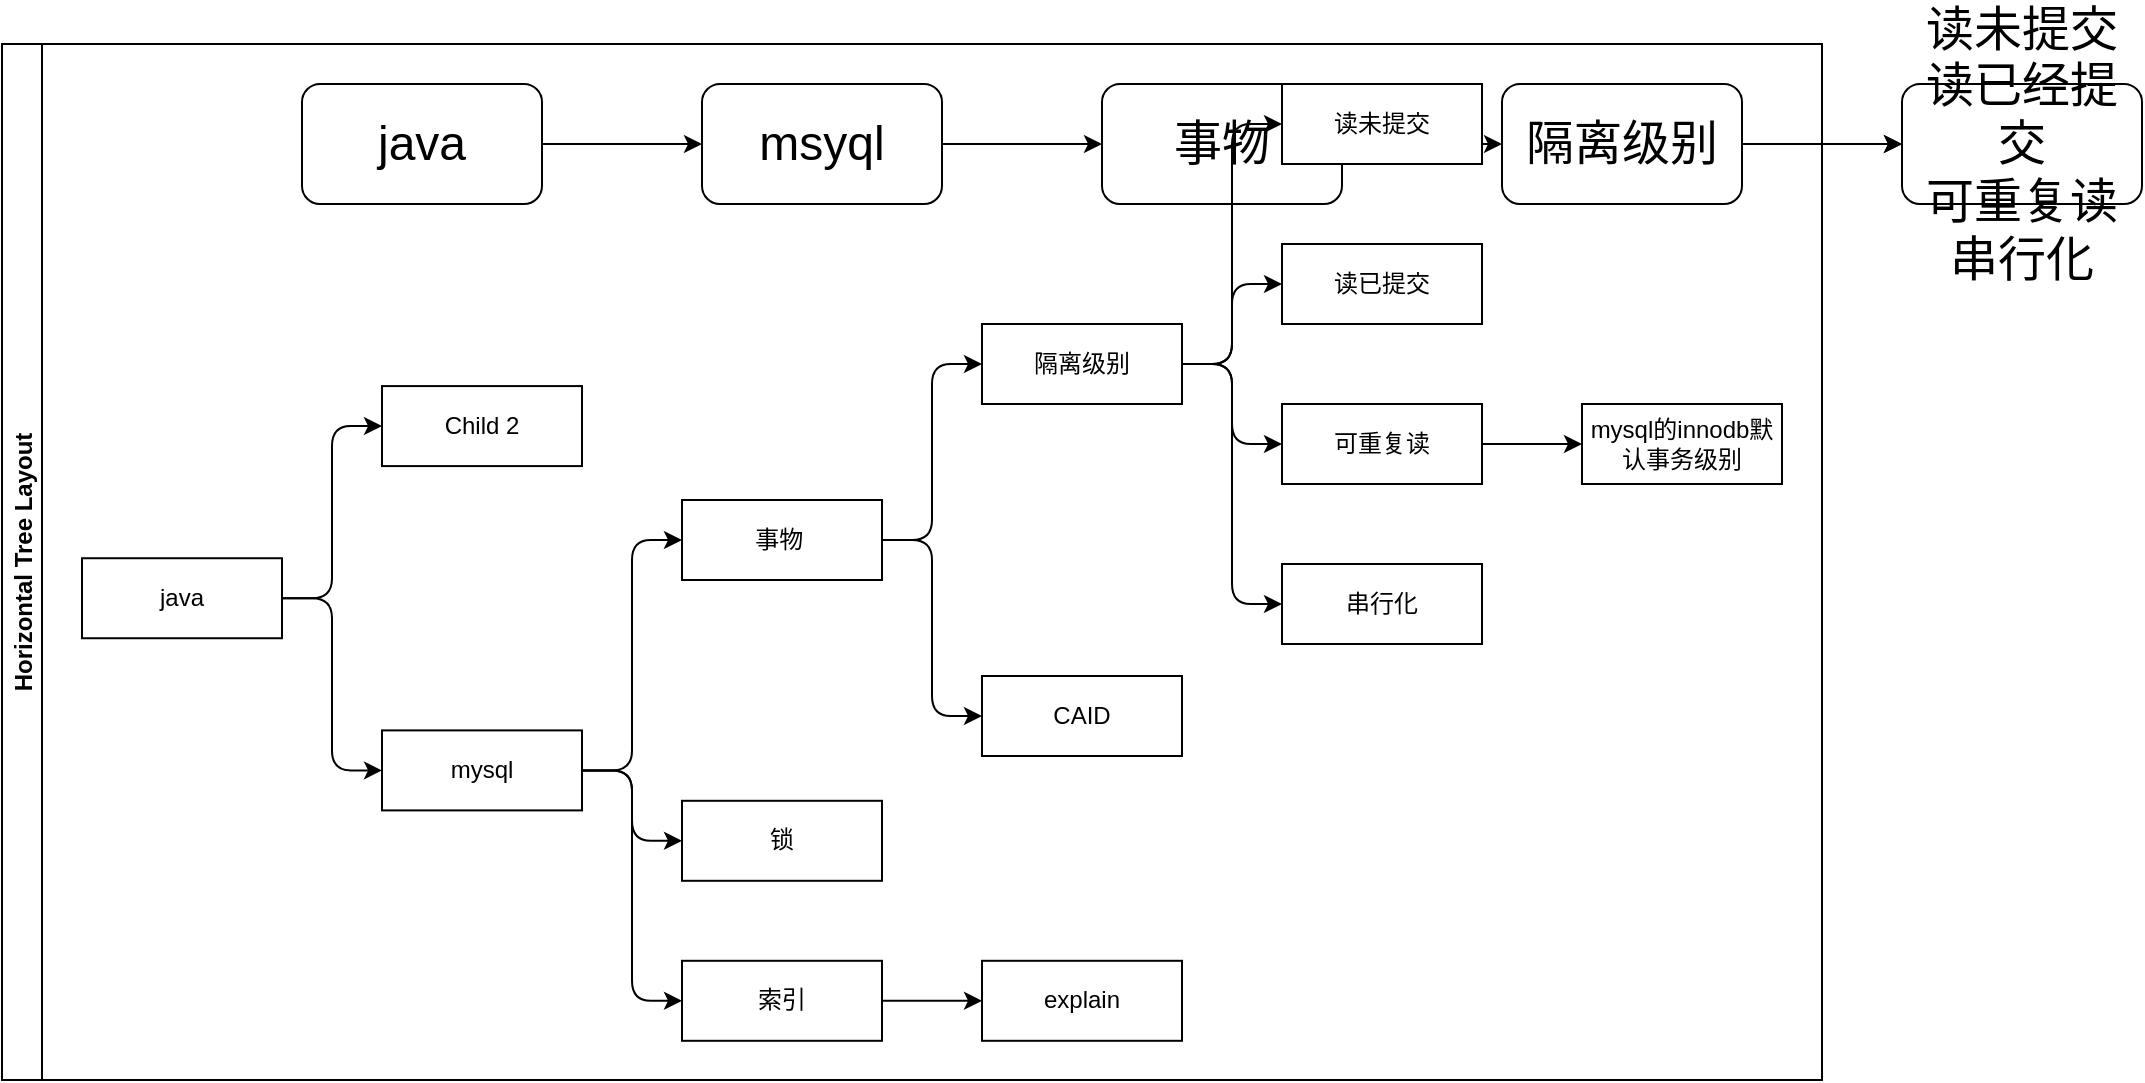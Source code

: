 <mxfile version="24.2.1" type="github">
  <diagram name="第 1 页" id="d7LVQOr1oju6fBaIDHd5">
    <mxGraphModel dx="1405" dy="800" grid="1" gridSize="10" guides="1" tooltips="1" connect="1" arrows="1" fold="1" page="1" pageScale="1" pageWidth="827" pageHeight="1169" math="0" shadow="0">
      <root>
        <mxCell id="0" />
        <mxCell id="1" parent="0" />
        <mxCell id="vokECpH0RvWYXa4G8-1y-276" value="" style="edgeStyle=orthogonalEdgeStyle;rounded=0;orthogonalLoop=1;jettySize=auto;html=1;" edge="1" parent="1" source="vokECpH0RvWYXa4G8-1y-270" target="vokECpH0RvWYXa4G8-1y-275">
          <mxGeometry relative="1" as="geometry" />
        </mxCell>
        <mxCell id="vokECpH0RvWYXa4G8-1y-270" value="&lt;font style=&quot;font-size: 24px;&quot;&gt;java&lt;/font&gt;" style="rounded=1;whiteSpace=wrap;html=1;treeFolding=1;treeMoving=1;" vertex="1" parent="1">
          <mxGeometry x="670" y="220" width="120" height="60" as="geometry" />
        </mxCell>
        <mxCell id="vokECpH0RvWYXa4G8-1y-278" value="" style="edgeStyle=orthogonalEdgeStyle;rounded=0;orthogonalLoop=1;jettySize=auto;html=1;" edge="1" parent="1" source="vokECpH0RvWYXa4G8-1y-275" target="vokECpH0RvWYXa4G8-1y-277">
          <mxGeometry relative="1" as="geometry" />
        </mxCell>
        <mxCell id="vokECpH0RvWYXa4G8-1y-275" value="&lt;font style=&quot;font-size: 24px;&quot;&gt;msyql&lt;/font&gt;" style="rounded=1;whiteSpace=wrap;html=1;" vertex="1" parent="1">
          <mxGeometry x="870" y="220" width="120" height="60" as="geometry" />
        </mxCell>
        <mxCell id="vokECpH0RvWYXa4G8-1y-280" value="" style="edgeStyle=orthogonalEdgeStyle;rounded=0;orthogonalLoop=1;jettySize=auto;html=1;" edge="1" parent="1" source="vokECpH0RvWYXa4G8-1y-277" target="vokECpH0RvWYXa4G8-1y-279">
          <mxGeometry relative="1" as="geometry" />
        </mxCell>
        <mxCell id="vokECpH0RvWYXa4G8-1y-277" value="&lt;span style=&quot;font-size: 24px;&quot;&gt;事物&lt;/span&gt;" style="rounded=1;whiteSpace=wrap;html=1;" vertex="1" parent="1">
          <mxGeometry x="1070" y="220" width="120" height="60" as="geometry" />
        </mxCell>
        <mxCell id="vokECpH0RvWYXa4G8-1y-282" value="" style="edgeStyle=orthogonalEdgeStyle;rounded=0;orthogonalLoop=1;jettySize=auto;html=1;" edge="1" parent="1" source="vokECpH0RvWYXa4G8-1y-279" target="vokECpH0RvWYXa4G8-1y-281">
          <mxGeometry relative="1" as="geometry" />
        </mxCell>
        <mxCell id="vokECpH0RvWYXa4G8-1y-283" value="" style="edgeStyle=orthogonalEdgeStyle;rounded=0;orthogonalLoop=1;jettySize=auto;html=1;" edge="1" parent="1" source="vokECpH0RvWYXa4G8-1y-279" target="vokECpH0RvWYXa4G8-1y-281">
          <mxGeometry relative="1" as="geometry" />
        </mxCell>
        <mxCell id="vokECpH0RvWYXa4G8-1y-279" value="&lt;span style=&quot;font-size: 24px;&quot;&gt;隔离级别&lt;/span&gt;" style="rounded=1;whiteSpace=wrap;html=1;" vertex="1" parent="1">
          <mxGeometry x="1270" y="220" width="120" height="60" as="geometry" />
        </mxCell>
        <mxCell id="vokECpH0RvWYXa4G8-1y-281" value="&lt;span style=&quot;font-size: 24px;&quot;&gt;读未提交&lt;/span&gt;&lt;div&gt;&lt;span style=&quot;font-size: 24px;&quot;&gt;读已经提交&lt;/span&gt;&lt;/div&gt;&lt;div&gt;&lt;span style=&quot;font-size: 24px;&quot;&gt;可重复读&lt;/span&gt;&lt;/div&gt;&lt;div&gt;&lt;span style=&quot;font-size: 24px;&quot;&gt;串行化&lt;/span&gt;&lt;/div&gt;" style="rounded=1;whiteSpace=wrap;html=1;" vertex="1" parent="1">
          <mxGeometry x="1470" y="220" width="120" height="60" as="geometry" />
        </mxCell>
        <mxCell id="vokECpH0RvWYXa4G8-1y-286" value="Horizontal Tree Layout" style="swimlane;startSize=20;horizontal=0;childLayout=treeLayout;horizontalTree=1;resizable=0;containerType=tree;fontSize=12;" vertex="1" parent="1">
          <mxGeometry x="520" y="200" width="910" height="518" as="geometry" />
        </mxCell>
        <mxCell id="vokECpH0RvWYXa4G8-1y-287" value="java" style="whiteSpace=wrap;html=1;treeFolding=1;" vertex="1" parent="vokECpH0RvWYXa4G8-1y-286">
          <mxGeometry x="40" y="257.12" width="100" height="40" as="geometry" />
        </mxCell>
        <mxCell id="vokECpH0RvWYXa4G8-1y-288" value="mysql" style="whiteSpace=wrap;html=1;treeFolding=1;" vertex="1" parent="vokECpH0RvWYXa4G8-1y-286">
          <mxGeometry x="190" y="343.2" width="100" height="40" as="geometry" />
        </mxCell>
        <mxCell id="vokECpH0RvWYXa4G8-1y-289" value="" style="edgeStyle=elbowEdgeStyle;elbow=horizontal;html=1;rounded=1;curved=0;sourcePerimeterSpacing=0;targetPerimeterSpacing=0;startSize=6;endSize=6;" edge="1" parent="vokECpH0RvWYXa4G8-1y-286" source="vokECpH0RvWYXa4G8-1y-287" target="vokECpH0RvWYXa4G8-1y-288">
          <mxGeometry relative="1" as="geometry" />
        </mxCell>
        <mxCell id="vokECpH0RvWYXa4G8-1y-290" value="Child 2" style="whiteSpace=wrap;html=1;treeFolding=1;" vertex="1" parent="vokECpH0RvWYXa4G8-1y-286">
          <mxGeometry x="190" y="171.04" width="100" height="40" as="geometry" />
        </mxCell>
        <mxCell id="vokECpH0RvWYXa4G8-1y-291" value="" style="edgeStyle=elbowEdgeStyle;elbow=horizontal;html=1;rounded=1;curved=0;sourcePerimeterSpacing=0;targetPerimeterSpacing=0;startSize=6;endSize=6;" edge="1" parent="vokECpH0RvWYXa4G8-1y-286" source="vokECpH0RvWYXa4G8-1y-287" target="vokECpH0RvWYXa4G8-1y-290">
          <mxGeometry relative="1" as="geometry" />
        </mxCell>
        <mxCell id="vokECpH0RvWYXa4G8-1y-303" value="" style="edgeStyle=elbowEdgeStyle;elbow=horizontal;html=1;rounded=1;curved=0;sourcePerimeterSpacing=0;targetPerimeterSpacing=0;startSize=6;endSize=6;" edge="1" target="vokECpH0RvWYXa4G8-1y-304" source="vokECpH0RvWYXa4G8-1y-288" parent="vokECpH0RvWYXa4G8-1y-286">
          <mxGeometry relative="1" as="geometry">
            <mxPoint x="670" y="372" as="sourcePoint" />
          </mxGeometry>
        </mxCell>
        <mxCell id="vokECpH0RvWYXa4G8-1y-304" value="事物&lt;span style=&quot;white-space: pre;&quot;&gt;&#x9;&lt;/span&gt;" style="whiteSpace=wrap;html=1;treeFolding=1;" vertex="1" parent="vokECpH0RvWYXa4G8-1y-286">
          <mxGeometry x="340" y="228" width="100" height="40" as="geometry" />
        </mxCell>
        <mxCell id="vokECpH0RvWYXa4G8-1y-305" value="" style="edgeStyle=elbowEdgeStyle;elbow=horizontal;html=1;rounded=1;curved=0;sourcePerimeterSpacing=0;targetPerimeterSpacing=0;startSize=6;endSize=6;" edge="1" target="vokECpH0RvWYXa4G8-1y-306" source="vokECpH0RvWYXa4G8-1y-288" parent="vokECpH0RvWYXa4G8-1y-286">
          <mxGeometry relative="1" as="geometry">
            <mxPoint x="820" y="412.0" as="sourcePoint" />
          </mxGeometry>
        </mxCell>
        <mxCell id="vokECpH0RvWYXa4G8-1y-306" value="锁" style="whiteSpace=wrap;html=1;treeFolding=1;" vertex="1" parent="vokECpH0RvWYXa4G8-1y-286">
          <mxGeometry x="340" y="378.4" width="100" height="40" as="geometry" />
        </mxCell>
        <mxCell id="vokECpH0RvWYXa4G8-1y-307" value="" style="edgeStyle=elbowEdgeStyle;elbow=horizontal;html=1;rounded=1;curved=0;sourcePerimeterSpacing=0;targetPerimeterSpacing=0;startSize=6;endSize=6;" edge="1" target="vokECpH0RvWYXa4G8-1y-308" source="vokECpH0RvWYXa4G8-1y-288" parent="vokECpH0RvWYXa4G8-1y-286">
          <mxGeometry relative="1" as="geometry">
            <mxPoint x="820" y="428.0" as="sourcePoint" />
          </mxGeometry>
        </mxCell>
        <mxCell id="vokECpH0RvWYXa4G8-1y-308" value="索引" style="whiteSpace=wrap;html=1;treeFolding=1;" vertex="1" parent="vokECpH0RvWYXa4G8-1y-286">
          <mxGeometry x="340" y="458.4" width="100" height="40" as="geometry" />
        </mxCell>
        <mxCell id="vokECpH0RvWYXa4G8-1y-309" value="" style="edgeStyle=elbowEdgeStyle;elbow=horizontal;html=1;rounded=1;curved=0;sourcePerimeterSpacing=0;targetPerimeterSpacing=0;startSize=6;endSize=6;" edge="1" target="vokECpH0RvWYXa4G8-1y-310" source="vokECpH0RvWYXa4G8-1y-304" parent="vokECpH0RvWYXa4G8-1y-286">
          <mxGeometry relative="1" as="geometry">
            <mxPoint x="820" y="444.0" as="sourcePoint" />
          </mxGeometry>
        </mxCell>
        <mxCell id="vokECpH0RvWYXa4G8-1y-310" value="隔离级别" style="whiteSpace=wrap;html=1;treeFolding=1;" vertex="1" parent="vokECpH0RvWYXa4G8-1y-286">
          <mxGeometry x="490" y="140" width="100" height="40" as="geometry" />
        </mxCell>
        <mxCell id="vokECpH0RvWYXa4G8-1y-311" value="" style="edgeStyle=elbowEdgeStyle;elbow=horizontal;html=1;rounded=1;curved=0;sourcePerimeterSpacing=0;targetPerimeterSpacing=0;startSize=6;endSize=6;" edge="1" target="vokECpH0RvWYXa4G8-1y-312" source="vokECpH0RvWYXa4G8-1y-310" parent="vokECpH0RvWYXa4G8-1y-286">
          <mxGeometry relative="1" as="geometry">
            <mxPoint x="970" y="364" as="sourcePoint" />
          </mxGeometry>
        </mxCell>
        <mxCell id="vokECpH0RvWYXa4G8-1y-312" value="读未提交" style="whiteSpace=wrap;html=1;treeFolding=1;" vertex="1" parent="vokECpH0RvWYXa4G8-1y-286">
          <mxGeometry x="640" y="20" width="100" height="40" as="geometry" />
        </mxCell>
        <mxCell id="vokECpH0RvWYXa4G8-1y-313" value="" style="edgeStyle=elbowEdgeStyle;elbow=horizontal;html=1;rounded=1;curved=0;sourcePerimeterSpacing=0;targetPerimeterSpacing=0;startSize=6;endSize=6;" edge="1" target="vokECpH0RvWYXa4G8-1y-314" source="vokECpH0RvWYXa4G8-1y-310" parent="vokECpH0RvWYXa4G8-1y-286">
          <mxGeometry relative="1" as="geometry">
            <mxPoint x="1120" y="364" as="sourcePoint" />
          </mxGeometry>
        </mxCell>
        <mxCell id="vokECpH0RvWYXa4G8-1y-314" value="读已提交" style="whiteSpace=wrap;html=1;treeFolding=1;" vertex="1" parent="vokECpH0RvWYXa4G8-1y-286">
          <mxGeometry x="640" y="100" width="100" height="40" as="geometry" />
        </mxCell>
        <mxCell id="vokECpH0RvWYXa4G8-1y-315" value="" style="edgeStyle=elbowEdgeStyle;elbow=horizontal;html=1;rounded=1;curved=0;sourcePerimeterSpacing=0;targetPerimeterSpacing=0;startSize=6;endSize=6;" edge="1" target="vokECpH0RvWYXa4G8-1y-316" source="vokECpH0RvWYXa4G8-1y-310" parent="vokECpH0RvWYXa4G8-1y-286">
          <mxGeometry relative="1" as="geometry">
            <mxPoint x="1120" y="364" as="sourcePoint" />
          </mxGeometry>
        </mxCell>
        <mxCell id="vokECpH0RvWYXa4G8-1y-316" value="可重复读" style="whiteSpace=wrap;html=1;treeFolding=1;" vertex="1" parent="vokECpH0RvWYXa4G8-1y-286">
          <mxGeometry x="640" y="180" width="100" height="40" as="geometry" />
        </mxCell>
        <mxCell id="vokECpH0RvWYXa4G8-1y-317" value="" style="edgeStyle=elbowEdgeStyle;elbow=horizontal;html=1;rounded=1;curved=0;sourcePerimeterSpacing=0;targetPerimeterSpacing=0;startSize=6;endSize=6;" edge="1" target="vokECpH0RvWYXa4G8-1y-318" source="vokECpH0RvWYXa4G8-1y-310" parent="vokECpH0RvWYXa4G8-1y-286">
          <mxGeometry relative="1" as="geometry">
            <mxPoint x="1120" y="364" as="sourcePoint" />
          </mxGeometry>
        </mxCell>
        <mxCell id="vokECpH0RvWYXa4G8-1y-318" value="串行化" style="whiteSpace=wrap;html=1;treeFolding=1;" vertex="1" parent="vokECpH0RvWYXa4G8-1y-286">
          <mxGeometry x="640" y="260" width="100" height="40" as="geometry" />
        </mxCell>
        <mxCell id="vokECpH0RvWYXa4G8-1y-319" value="" style="edgeStyle=elbowEdgeStyle;elbow=horizontal;html=1;rounded=1;curved=0;sourcePerimeterSpacing=0;targetPerimeterSpacing=0;startSize=6;endSize=6;" edge="1" target="vokECpH0RvWYXa4G8-1y-320" source="vokECpH0RvWYXa4G8-1y-316" parent="vokECpH0RvWYXa4G8-1y-286">
          <mxGeometry relative="1" as="geometry">
            <mxPoint x="1120" y="492.0" as="sourcePoint" />
          </mxGeometry>
        </mxCell>
        <mxCell id="vokECpH0RvWYXa4G8-1y-320" value="mysql的innodb默认事务级别" style="whiteSpace=wrap;html=1;treeFolding=1;" vertex="1" parent="vokECpH0RvWYXa4G8-1y-286">
          <mxGeometry x="790" y="180" width="100" height="40" as="geometry" />
        </mxCell>
        <mxCell id="vokECpH0RvWYXa4G8-1y-321" value="" style="edgeStyle=elbowEdgeStyle;elbow=horizontal;html=1;rounded=1;curved=0;sourcePerimeterSpacing=0;targetPerimeterSpacing=0;startSize=6;endSize=6;" edge="1" target="vokECpH0RvWYXa4G8-1y-322" source="vokECpH0RvWYXa4G8-1y-308" parent="vokECpH0RvWYXa4G8-1y-286">
          <mxGeometry relative="1" as="geometry">
            <mxPoint x="820" y="572" as="sourcePoint" />
          </mxGeometry>
        </mxCell>
        <mxCell id="vokECpH0RvWYXa4G8-1y-322" value="explain" style="whiteSpace=wrap;html=1;treeFolding=1;" vertex="1" parent="vokECpH0RvWYXa4G8-1y-286">
          <mxGeometry x="490" y="458.4" width="100" height="40" as="geometry" />
        </mxCell>
        <mxCell id="vokECpH0RvWYXa4G8-1y-323" value="" style="edgeStyle=elbowEdgeStyle;elbow=horizontal;html=1;rounded=1;curved=0;sourcePerimeterSpacing=0;targetPerimeterSpacing=0;startSize=6;endSize=6;" edge="1" target="vokECpH0RvWYXa4G8-1y-324" source="vokECpH0RvWYXa4G8-1y-304" parent="vokECpH0RvWYXa4G8-1y-286">
          <mxGeometry relative="1" as="geometry">
            <mxPoint x="820" y="575.2" as="sourcePoint" />
          </mxGeometry>
        </mxCell>
        <mxCell id="vokECpH0RvWYXa4G8-1y-324" value="CAID" style="whiteSpace=wrap;html=1;treeFolding=1;" vertex="1" parent="vokECpH0RvWYXa4G8-1y-286">
          <mxGeometry x="490" y="316" width="100" height="40" as="geometry" />
        </mxCell>
      </root>
    </mxGraphModel>
  </diagram>
</mxfile>
